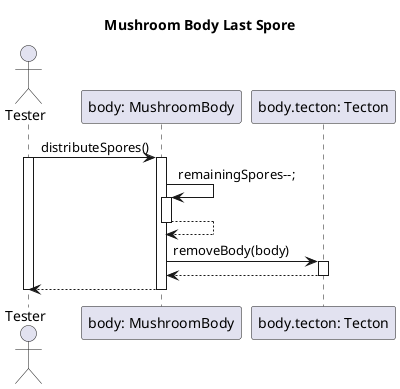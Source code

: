 @startuml Mushroom Body Last Spore

title Mushroom Body Last Spore

actor "Tester" as tester
participant "body: MushroomBody" as body
participant "body.tecton: Tecton" as tecton

tester -> body: distributeSpores()
activate tester
activate body

body -> body: remainingSpores--;
activate body
body--> body
deactivate body 

body -> tecton: removeBody(body)
activate tecton
tecton --> body
deactivate tecton


body --> tester
deactivate body
deactivate tester

@enduml